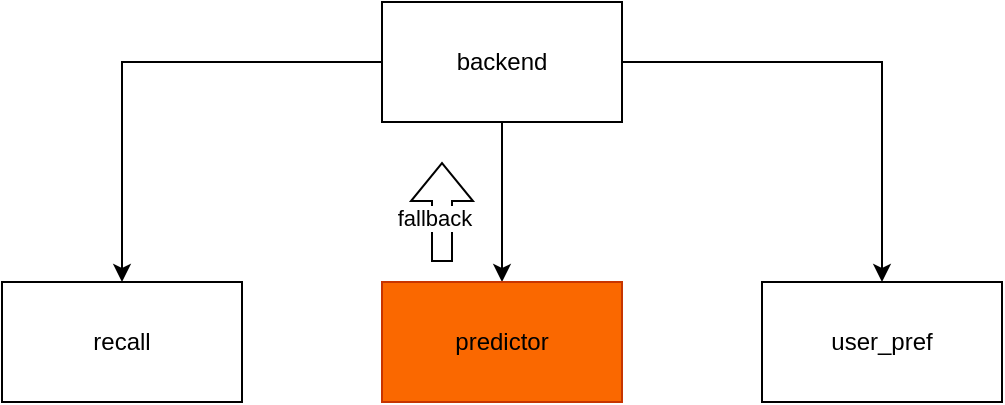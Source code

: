 <mxfile version="22.1.18" type="github">
  <diagram name="第 1 页" id="hA1kyTlqOeRE1z9NnlmM">
    <mxGraphModel dx="872" dy="684" grid="1" gridSize="10" guides="1" tooltips="1" connect="1" arrows="1" fold="1" page="1" pageScale="1" pageWidth="827" pageHeight="1169" math="0" shadow="0">
      <root>
        <mxCell id="0" />
        <mxCell id="1" parent="0" />
        <mxCell id="9ORtxgxeFAQ1GMaT3hlj-2" style="edgeStyle=orthogonalEdgeStyle;rounded=0;orthogonalLoop=1;jettySize=auto;html=1;" edge="1" parent="1" source="9ORtxgxeFAQ1GMaT3hlj-1" target="9ORtxgxeFAQ1GMaT3hlj-3">
          <mxGeometry relative="1" as="geometry">
            <mxPoint x="210" y="300" as="targetPoint" />
          </mxGeometry>
        </mxCell>
        <mxCell id="9ORtxgxeFAQ1GMaT3hlj-6" style="edgeStyle=orthogonalEdgeStyle;rounded=0;orthogonalLoop=1;jettySize=auto;html=1;entryX=0.5;entryY=0;entryDx=0;entryDy=0;" edge="1" parent="1" source="9ORtxgxeFAQ1GMaT3hlj-1" target="9ORtxgxeFAQ1GMaT3hlj-5">
          <mxGeometry relative="1" as="geometry" />
        </mxCell>
        <mxCell id="9ORtxgxeFAQ1GMaT3hlj-7" style="edgeStyle=orthogonalEdgeStyle;rounded=0;orthogonalLoop=1;jettySize=auto;html=1;" edge="1" parent="1" source="9ORtxgxeFAQ1GMaT3hlj-1" target="9ORtxgxeFAQ1GMaT3hlj-4">
          <mxGeometry relative="1" as="geometry" />
        </mxCell>
        <mxCell id="9ORtxgxeFAQ1GMaT3hlj-1" value="backend" style="rounded=0;whiteSpace=wrap;html=1;" vertex="1" parent="1">
          <mxGeometry x="340" y="130" width="120" height="60" as="geometry" />
        </mxCell>
        <mxCell id="9ORtxgxeFAQ1GMaT3hlj-3" value="recall" style="rounded=0;whiteSpace=wrap;html=1;" vertex="1" parent="1">
          <mxGeometry x="150" y="270" width="120" height="60" as="geometry" />
        </mxCell>
        <mxCell id="9ORtxgxeFAQ1GMaT3hlj-4" value="user_pref" style="rounded=0;whiteSpace=wrap;html=1;" vertex="1" parent="1">
          <mxGeometry x="530" y="270" width="120" height="60" as="geometry" />
        </mxCell>
        <mxCell id="9ORtxgxeFAQ1GMaT3hlj-5" value="predictor" style="rounded=0;whiteSpace=wrap;html=1;fillColor=#fa6800;strokeColor=#C73500;fontColor=#000000;" vertex="1" parent="1">
          <mxGeometry x="340" y="270" width="120" height="60" as="geometry" />
        </mxCell>
        <mxCell id="9ORtxgxeFAQ1GMaT3hlj-8" value="" style="shape=flexArrow;endArrow=classic;html=1;rounded=0;" edge="1" parent="1">
          <mxGeometry width="50" height="50" relative="1" as="geometry">
            <mxPoint x="370" y="260" as="sourcePoint" />
            <mxPoint x="370" y="210" as="targetPoint" />
          </mxGeometry>
        </mxCell>
        <mxCell id="9ORtxgxeFAQ1GMaT3hlj-9" value="fallback" style="edgeLabel;html=1;align=center;verticalAlign=middle;resizable=0;points=[];" vertex="1" connectable="0" parent="9ORtxgxeFAQ1GMaT3hlj-8">
          <mxGeometry x="-0.12" y="4" relative="1" as="geometry">
            <mxPoint as="offset" />
          </mxGeometry>
        </mxCell>
      </root>
    </mxGraphModel>
  </diagram>
</mxfile>
